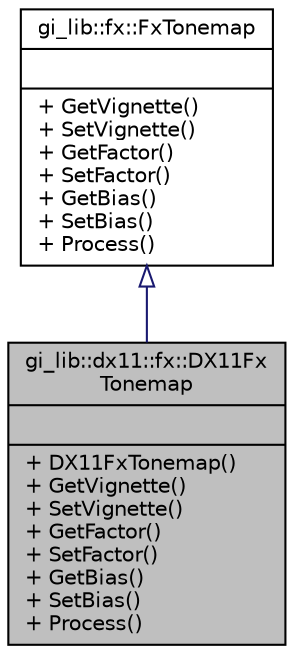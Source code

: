 digraph "gi_lib::dx11::fx::DX11FxTonemap"
{
  edge [fontname="Helvetica",fontsize="10",labelfontname="Helvetica",labelfontsize="10"];
  node [fontname="Helvetica",fontsize="10",shape=record];
  Node1 [label="{gi_lib::dx11::fx::DX11Fx\lTonemap\n||+ DX11FxTonemap()\l+ GetVignette()\l+ SetVignette()\l+ GetFactor()\l+ SetFactor()\l+ GetBias()\l+ SetBias()\l+ Process()\l}",height=0.2,width=0.4,color="black", fillcolor="grey75", style="filled", fontcolor="black"];
  Node2 -> Node1 [dir="back",color="midnightblue",fontsize="10",style="solid",arrowtail="onormal",fontname="Helvetica"];
  Node2 [label="{gi_lib::fx::FxTonemap\n||+ GetVignette()\l+ SetVignette()\l+ GetFactor()\l+ SetFactor()\l+ GetBias()\l+ SetBias()\l+ Process()\l}",height=0.2,width=0.4,color="black", fillcolor="white", style="filled",URL="$classgi__lib_1_1fx_1_1_fx_tonemap.html",tooltip="Performs the tonemapping of an image. "];
}
